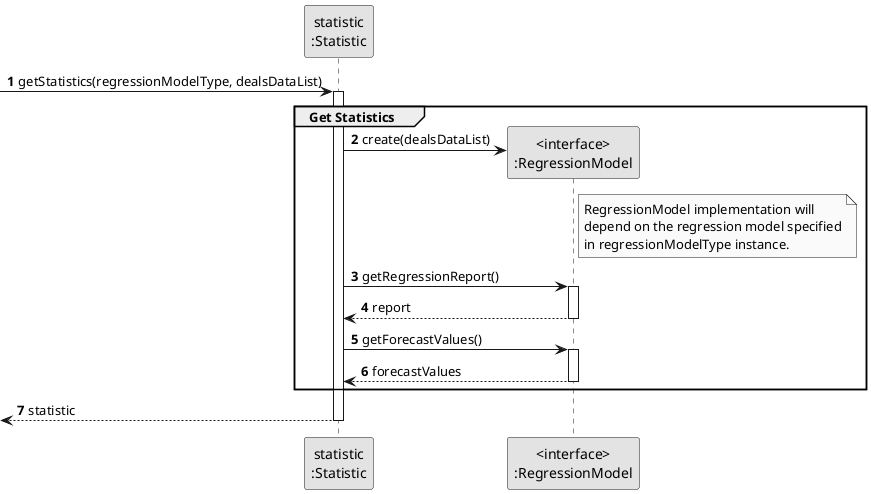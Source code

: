 @startuml
skinparam monochrome true
skinparam packageStyle rectangle
skinparam shadowing false


participant "statistic\n:Statistic" as ST
participant "<interface>\n:RegressionModel" as RM



autonumber

  -> ST  : getStatistics(regressionModelType, dealsDataList)
    activate ST

group   Get Statistics


    ST -> RM**: create(dealsDataList)

        note right RM
        RegressionModel implementation will
        depend on the regression model specified
        in regressionModelType instance.
        end note


    ST -> RM : getRegressionReport()
    activate RM

    RM --> ST : report
    deactivate RM

    ST -> RM: getForecastValues()
    activate RM

    RM--> ST: forecastValues
    deactivate RM

end group

    <-- ST : statistic
    deactivate ST

@enduml